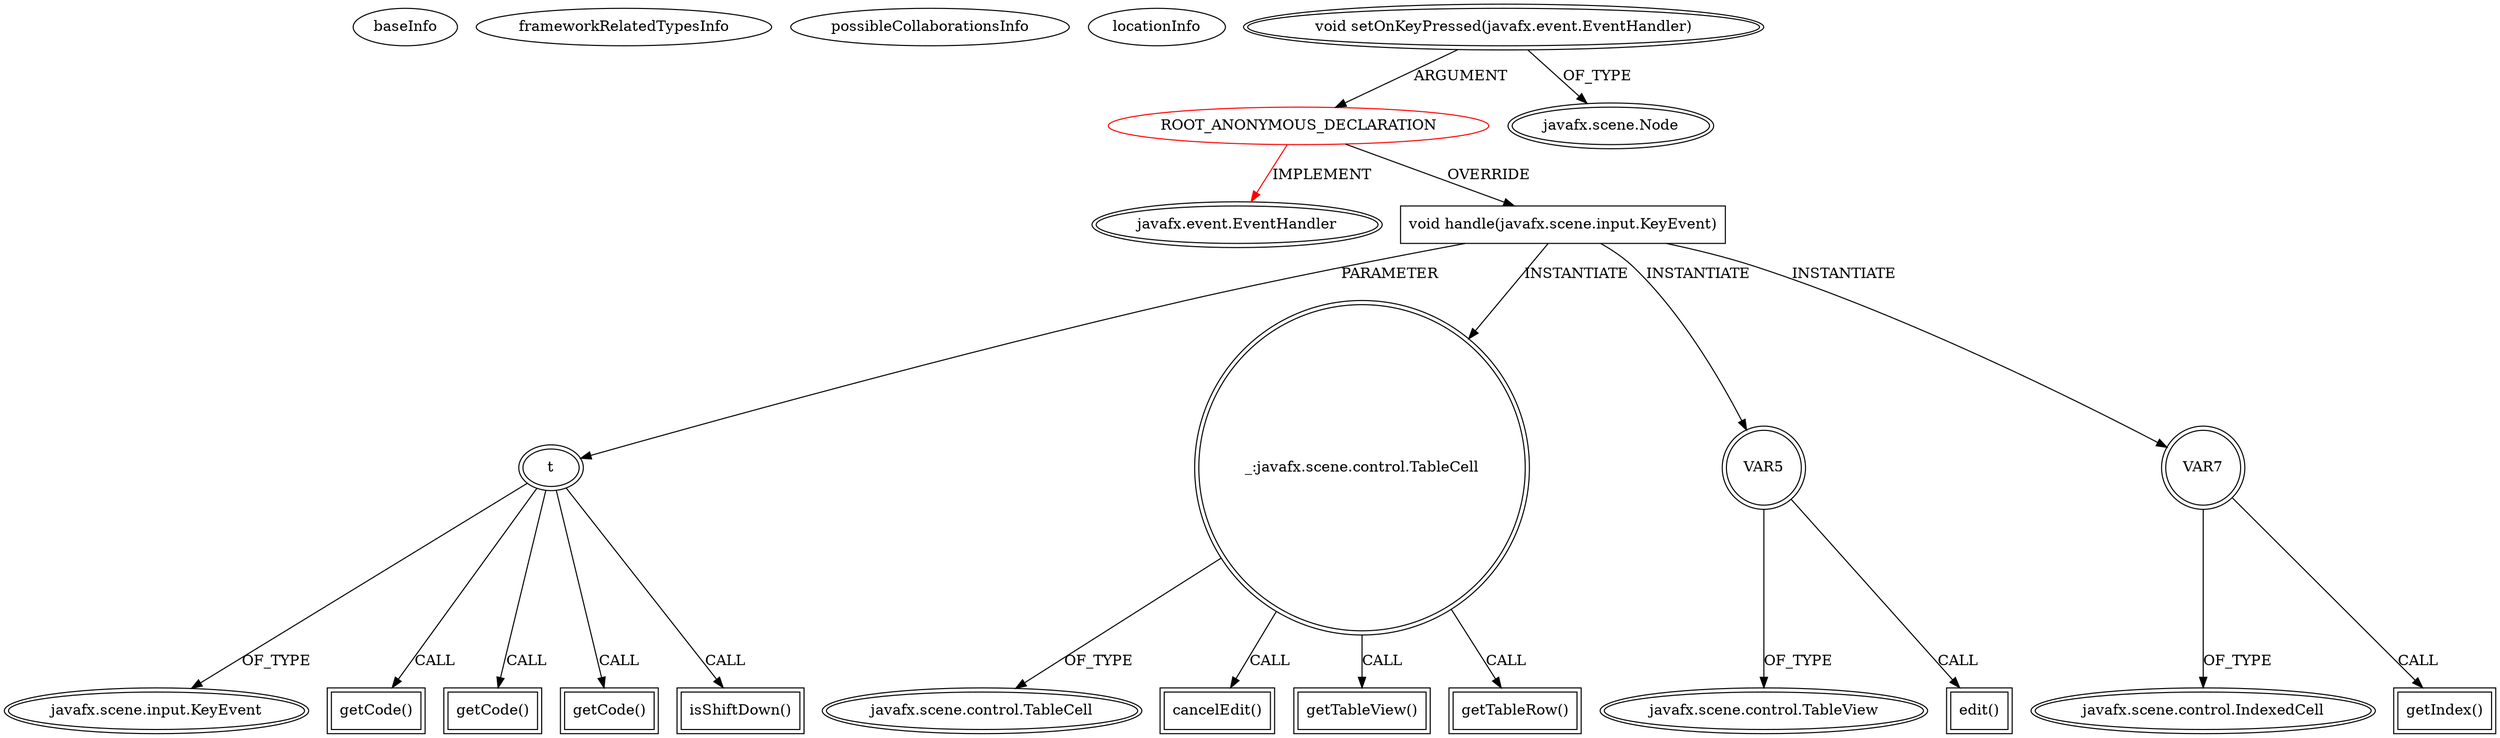 digraph {
baseInfo[graphId=2169,category="extension_graph",isAnonymous=true,possibleRelation=false]
frameworkRelatedTypesInfo[0="javafx.event.EventHandler"]
possibleCollaborationsInfo[]
locationInfo[projectName="bianconejo-CEFX",filePath="/bianconejo-CEFX/CEFX-master/src/cefx/util/EditingComboCell.java",contextSignature="void updateItem(java.lang.Boolean,boolean)",graphId="2169"]
0[label="ROOT_ANONYMOUS_DECLARATION",vertexType="ROOT_ANONYMOUS_DECLARATION",isFrameworkType=false,color=red]
1[label="javafx.event.EventHandler",vertexType="FRAMEWORK_INTERFACE_TYPE",isFrameworkType=true,peripheries=2]
2[label="void setOnKeyPressed(javafx.event.EventHandler)",vertexType="OUTSIDE_CALL",isFrameworkType=true,peripheries=2]
3[label="javafx.scene.Node",vertexType="FRAMEWORK_CLASS_TYPE",isFrameworkType=true,peripheries=2]
4[label="void handle(javafx.scene.input.KeyEvent)",vertexType="OVERRIDING_METHOD_DECLARATION",isFrameworkType=false,shape=box]
5[label="t",vertexType="PARAMETER_DECLARATION",isFrameworkType=true,peripheries=2]
6[label="javafx.scene.input.KeyEvent",vertexType="FRAMEWORK_CLASS_TYPE",isFrameworkType=true,peripheries=2]
8[label="getCode()",vertexType="INSIDE_CALL",isFrameworkType=true,peripheries=2,shape=box]
10[label="getCode()",vertexType="INSIDE_CALL",isFrameworkType=true,peripheries=2,shape=box]
11[label="_:javafx.scene.control.TableCell",vertexType="VARIABLE_EXPRESION",isFrameworkType=true,peripheries=2,shape=circle]
13[label="javafx.scene.control.TableCell",vertexType="FRAMEWORK_CLASS_TYPE",isFrameworkType=true,peripheries=2]
12[label="cancelEdit()",vertexType="INSIDE_CALL",isFrameworkType=true,peripheries=2,shape=box]
15[label="getCode()",vertexType="INSIDE_CALL",isFrameworkType=true,peripheries=2,shape=box]
17[label="isShiftDown()",vertexType="INSIDE_CALL",isFrameworkType=true,peripheries=2,shape=box]
18[label="VAR5",vertexType="VARIABLE_EXPRESION",isFrameworkType=true,peripheries=2,shape=circle]
20[label="javafx.scene.control.TableView",vertexType="FRAMEWORK_CLASS_TYPE",isFrameworkType=true,peripheries=2]
19[label="edit()",vertexType="INSIDE_CALL",isFrameworkType=true,peripheries=2,shape=box]
22[label="getTableView()",vertexType="INSIDE_CALL",isFrameworkType=true,peripheries=2,shape=box]
23[label="VAR7",vertexType="VARIABLE_EXPRESION",isFrameworkType=true,peripheries=2,shape=circle]
25[label="javafx.scene.control.IndexedCell",vertexType="FRAMEWORK_CLASS_TYPE",isFrameworkType=true,peripheries=2]
24[label="getIndex()",vertexType="INSIDE_CALL",isFrameworkType=true,peripheries=2,shape=box]
27[label="getTableRow()",vertexType="INSIDE_CALL",isFrameworkType=true,peripheries=2,shape=box]
0->1[label="IMPLEMENT",color=red]
2->0[label="ARGUMENT"]
2->3[label="OF_TYPE"]
0->4[label="OVERRIDE"]
5->6[label="OF_TYPE"]
4->5[label="PARAMETER"]
5->8[label="CALL"]
5->10[label="CALL"]
4->11[label="INSTANTIATE"]
11->13[label="OF_TYPE"]
11->12[label="CALL"]
5->15[label="CALL"]
5->17[label="CALL"]
4->18[label="INSTANTIATE"]
18->20[label="OF_TYPE"]
18->19[label="CALL"]
11->22[label="CALL"]
4->23[label="INSTANTIATE"]
23->25[label="OF_TYPE"]
23->24[label="CALL"]
11->27[label="CALL"]
}
